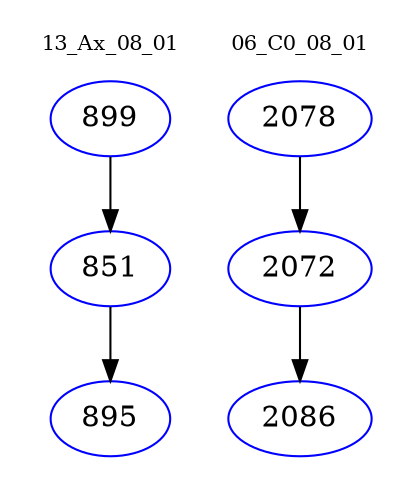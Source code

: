 digraph{
subgraph cluster_0 {
color = white
label = "13_Ax_08_01";
fontsize=10;
T0_899 [label="899", color="blue"]
T0_899 -> T0_851 [color="black"]
T0_851 [label="851", color="blue"]
T0_851 -> T0_895 [color="black"]
T0_895 [label="895", color="blue"]
}
subgraph cluster_1 {
color = white
label = "06_C0_08_01";
fontsize=10;
T1_2078 [label="2078", color="blue"]
T1_2078 -> T1_2072 [color="black"]
T1_2072 [label="2072", color="blue"]
T1_2072 -> T1_2086 [color="black"]
T1_2086 [label="2086", color="blue"]
}
}
